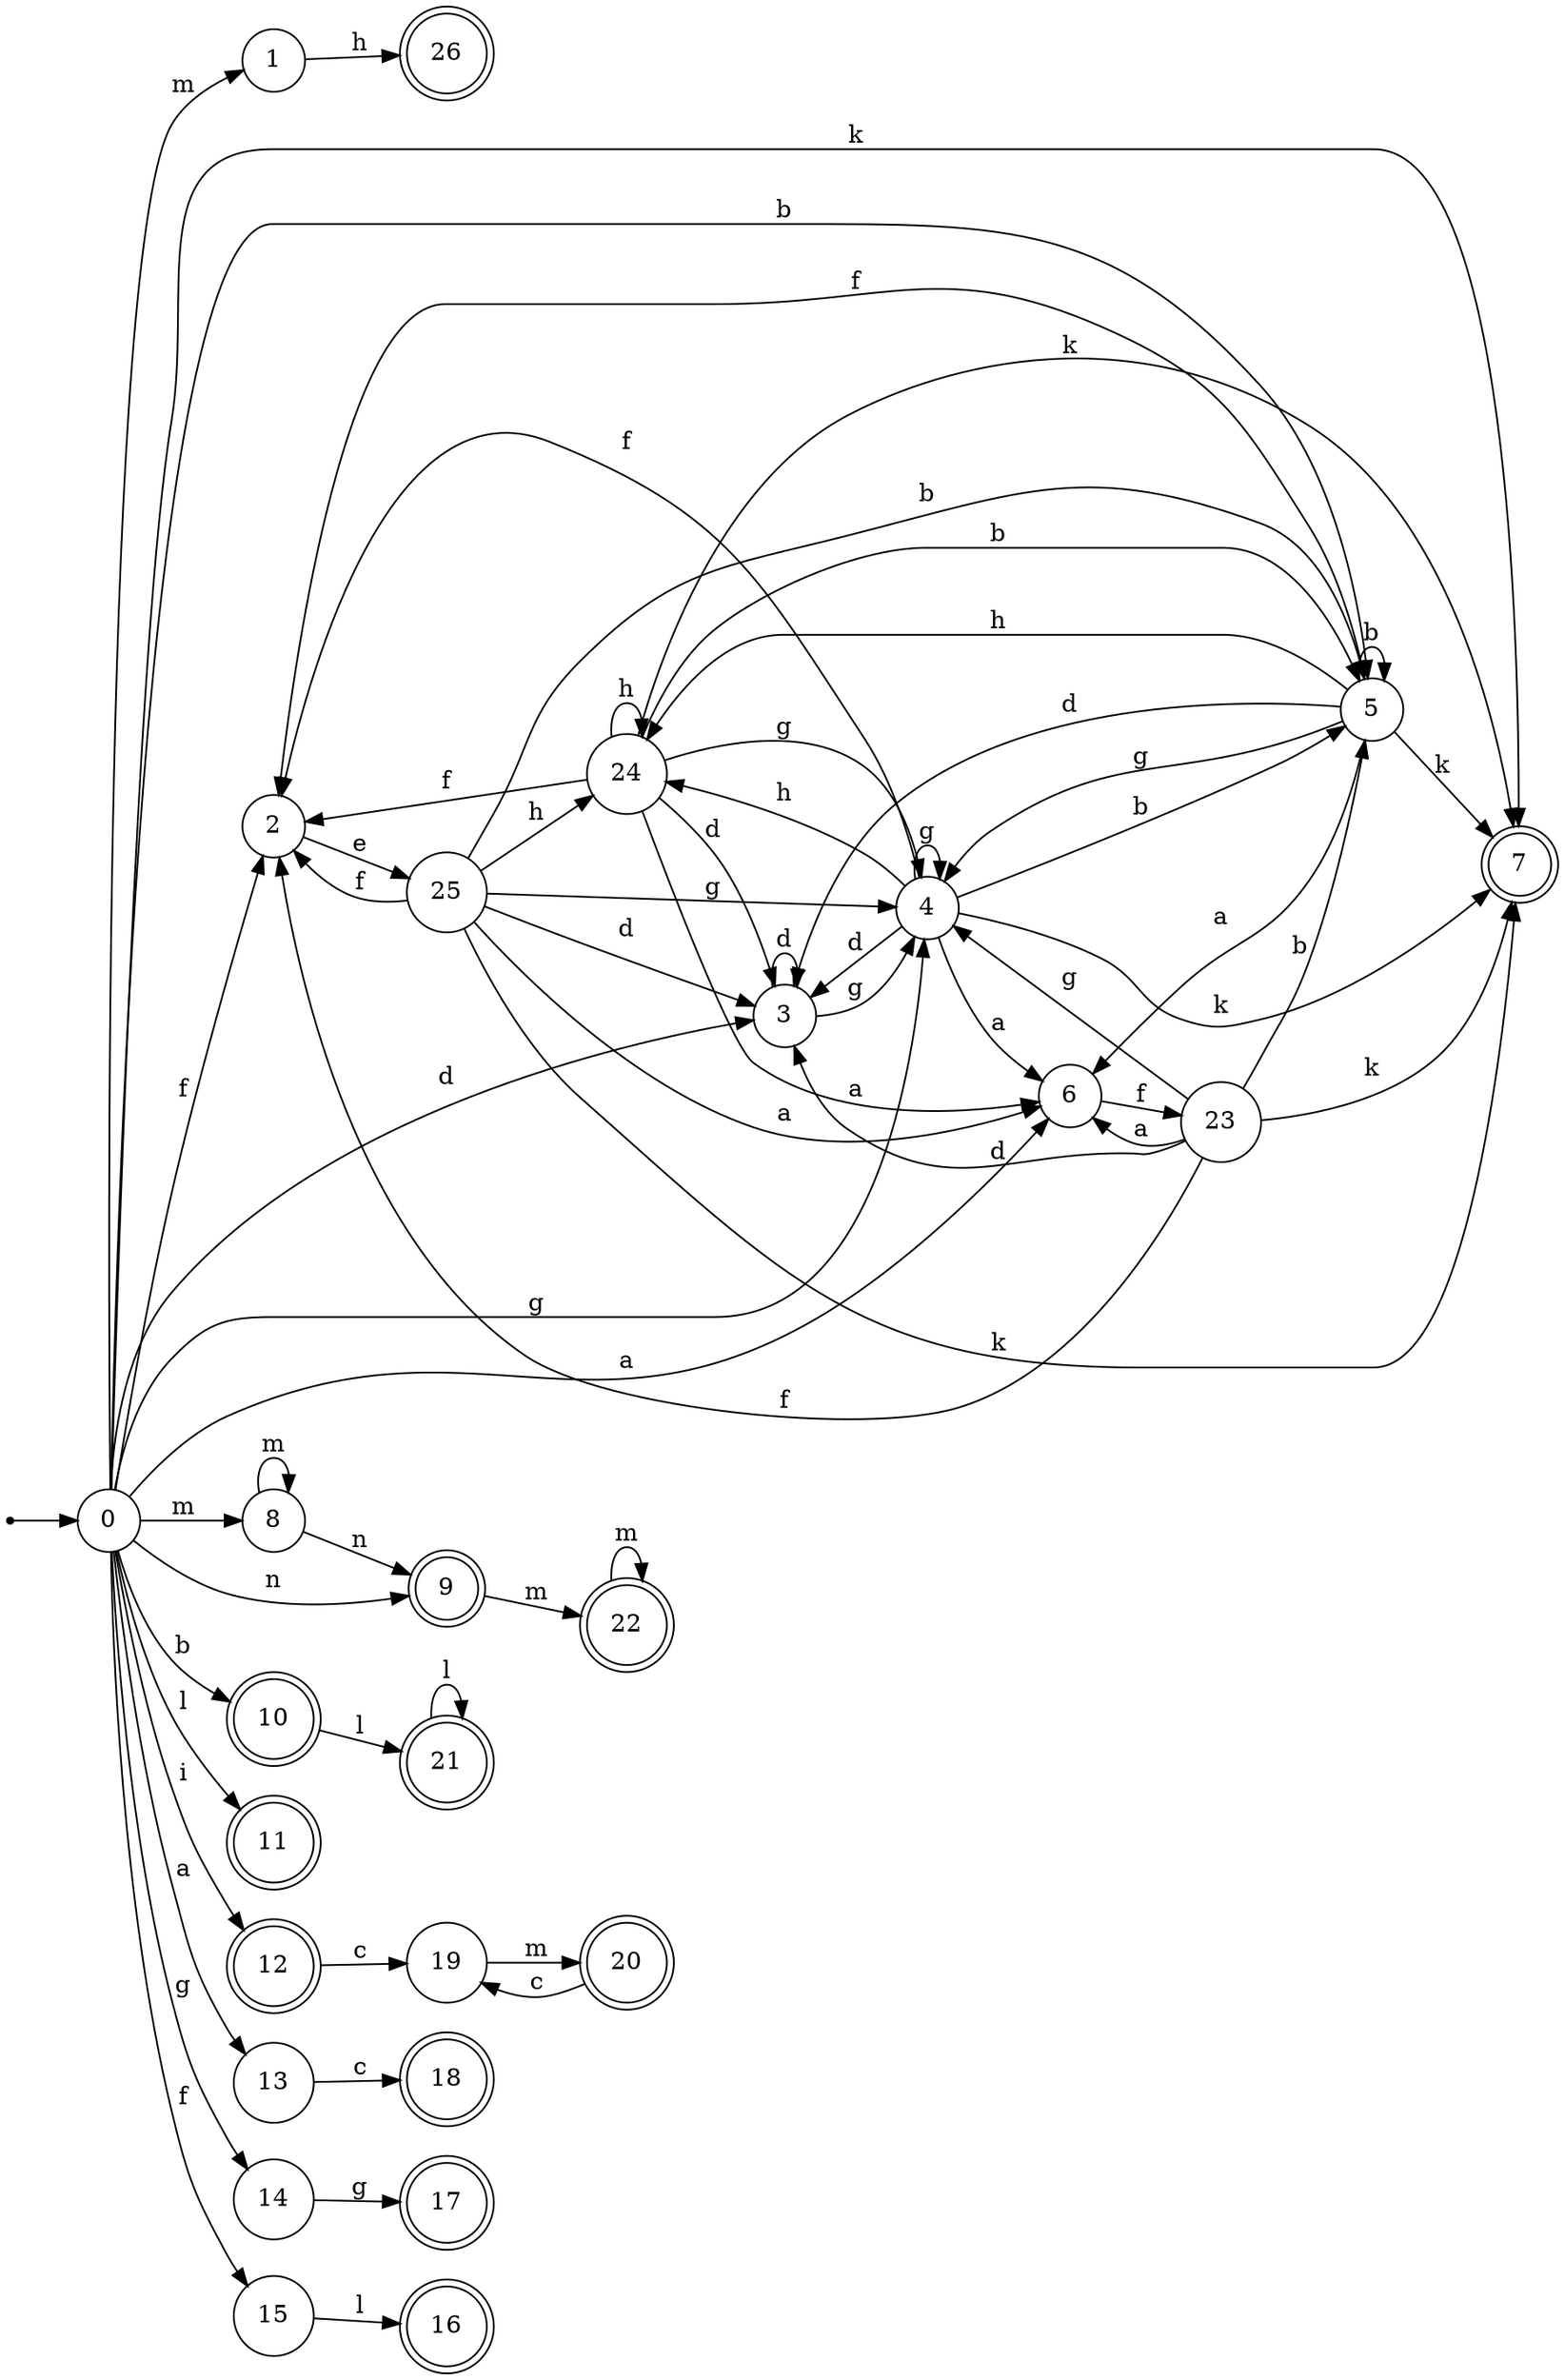 digraph finite_state_machine {
rankdir=LR;
size="20,20";
node [shape = point]; "dummy0"
node [shape = circle]; "0";
"dummy0" -> "0";
node [shape = circle]; "1";
node [shape = circle]; "2";
node [shape = circle]; "3";
node [shape = circle]; "4";
node [shape = circle]; "5";
node [shape = circle]; "6";
node [shape = doublecircle]; "7";node [shape = circle]; "8";
node [shape = doublecircle]; "9";node [shape = doublecircle]; "10";node [shape = doublecircle]; "11";node [shape = doublecircle]; "12";node [shape = circle]; "13";
node [shape = circle]; "14";
node [shape = circle]; "15";
node [shape = doublecircle]; "16";node [shape = doublecircle]; "17";node [shape = doublecircle]; "18";node [shape = circle]; "19";
node [shape = doublecircle]; "20";node [shape = doublecircle]; "21";node [shape = doublecircle]; "22";node [shape = circle]; "23";
node [shape = circle]; "24";
node [shape = circle]; "25";
node [shape = doublecircle]; "26";"0" -> "8" [label = "m"];
 "0" -> "1" [label = "m"];
 "0" -> "2" [label = "f"];
 "0" -> "15" [label = "f"];
 "0" -> "3" [label = "d"];
 "0" -> "4" [label = "g"];
 "0" -> "14" [label = "g"];
 "0" -> "10" [label = "b"];
 "0" -> "5" [label = "b"];
 "0" -> "13" [label = "a"];
 "0" -> "6" [label = "a"];
 "0" -> "7" [label = "k"];
 "0" -> "9" [label = "n"];
 "0" -> "11" [label = "l"];
 "0" -> "12" [label = "i"];
 "15" -> "16" [label = "l"];
 "14" -> "17" [label = "g"];
 "13" -> "18" [label = "c"];
 "12" -> "19" [label = "c"];
 "19" -> "20" [label = "m"];
 "20" -> "19" [label = "c"];
 "10" -> "21" [label = "l"];
 "21" -> "21" [label = "l"];
 "9" -> "22" [label = "m"];
 "22" -> "22" [label = "m"];
 "8" -> "8" [label = "m"];
 "8" -> "9" [label = "n"];
 "6" -> "23" [label = "f"];
 "23" -> "6" [label = "a"];
 "23" -> "2" [label = "f"];
 "23" -> "3" [label = "d"];
 "23" -> "4" [label = "g"];
 "23" -> "5" [label = "b"];
 "23" -> "7" [label = "k"];
 "5" -> "5" [label = "b"];
 "5" -> "2" [label = "f"];
 "5" -> "3" [label = "d"];
 "5" -> "4" [label = "g"];
 "5" -> "24" [label = "h"];
 "5" -> "6" [label = "a"];
 "5" -> "7" [label = "k"];
 "24" -> "24" [label = "h"];
 "24" -> "2" [label = "f"];
 "24" -> "3" [label = "d"];
 "24" -> "4" [label = "g"];
 "24" -> "5" [label = "b"];
 "24" -> "6" [label = "a"];
 "24" -> "7" [label = "k"];
 "4" -> "4" [label = "g"];
 "4" -> "3" [label = "d"];
 "4" -> "2" [label = "f"];
 "4" -> "5" [label = "b"];
 "4" -> "24" [label = "h"];
 "4" -> "6" [label = "a"];
 "4" -> "7" [label = "k"];
 "3" -> "3" [label = "d"];
 "3" -> "4" [label = "g"];
 "2" -> "25" [label = "e"];
 "25" -> "2" [label = "f"];
 "25" -> "3" [label = "d"];
 "25" -> "4" [label = "g"];
 "25" -> "5" [label = "b"];
 "25" -> "24" [label = "h"];
 "25" -> "6" [label = "a"];
 "25" -> "7" [label = "k"];
 "1" -> "26" [label = "h"];
 }
